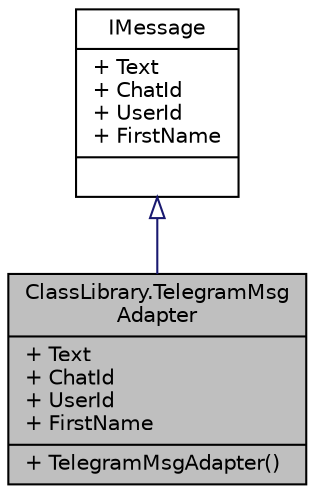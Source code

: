 digraph "ClassLibrary.TelegramMsgAdapter"
{
 // INTERACTIVE_SVG=YES
 // LATEX_PDF_SIZE
  edge [fontname="Helvetica",fontsize="10",labelfontname="Helvetica",labelfontsize="10"];
  node [fontname="Helvetica",fontsize="10",shape=record];
  Node1 [label="{ClassLibrary.TelegramMsg\lAdapter\n|+ Text\l+ ChatId\l+ UserId\l+ FirstName\l|+ TelegramMsgAdapter()\l}",height=0.2,width=0.4,color="black", fillcolor="grey75", style="filled", fontcolor="black",tooltip="Esta clase se justifica con el patron adapter ya que implementa la interfaz que permite a la aplicaci..."];
  Node2 -> Node1 [dir="back",color="midnightblue",fontsize="10",style="solid",arrowtail="onormal",fontname="Helvetica"];
  Node2 [label="{IMessage\n|+ Text\l+ ChatId\l+ UserId\l+ FirstName\l|}",height=0.2,width=0.4,color="black", fillcolor="white", style="filled",URL="$interfaceClassLibrary_1_1IMessage.html",tooltip="Esta interfaz define el formato que tienen que tener los mensajes manejados por nuestro programa...."];
}
